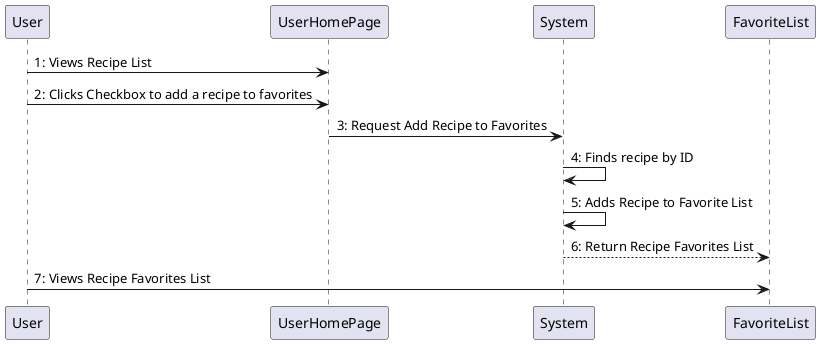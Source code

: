@startuml
                     User -> UserHomePage: 1: Views Recipe List
                     User -> UserHomePage: 2: Clicks Checkbox to add a recipe to favorites
                     UserHomePage -> System: 3: Request Add Recipe to Favorites

                     System -> System: 4: Finds recipe by ID
                     System -> System: 5: Adds Recipe to Favorite List

                     System --> FavoriteList: 6: Return Recipe Favorites List
                     User -> FavoriteList: 7: Views Recipe Favorites List

                     @enduml